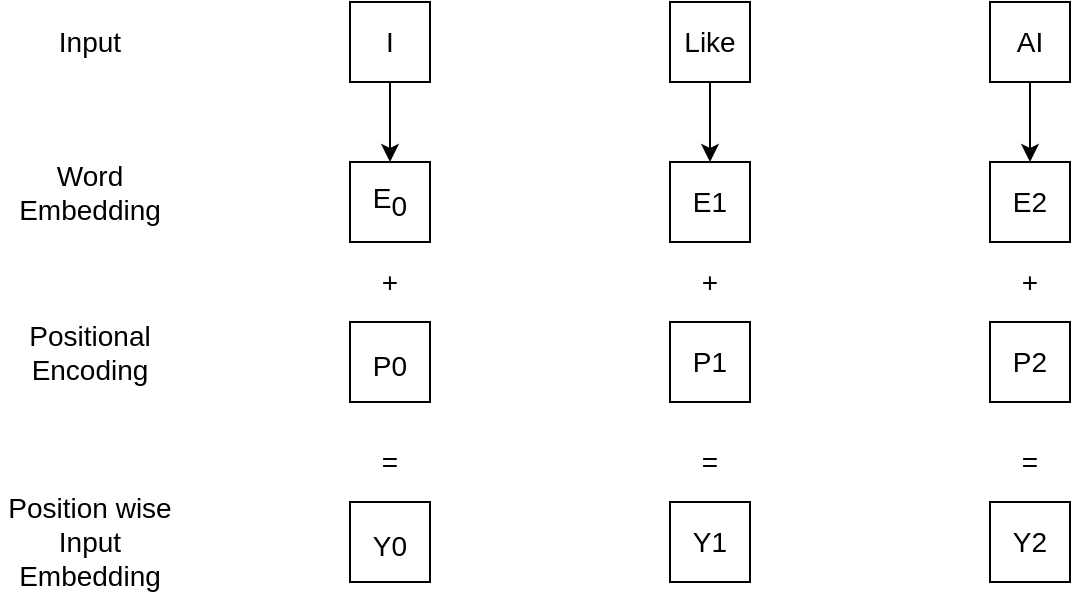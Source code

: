 <mxfile version="24.7.8">
  <diagram name="Page-1" id="mckuQlDfy4MlW3pIsDOs">
    <mxGraphModel dx="1114" dy="793" grid="1" gridSize="10" guides="1" tooltips="1" connect="1" arrows="1" fold="1" page="1" pageScale="1" pageWidth="1100" pageHeight="1700" math="0" shadow="0">
      <root>
        <mxCell id="0" />
        <mxCell id="1" parent="0" />
        <mxCell id="qZhcR_NaEPNFo7KSezJ--13" style="edgeStyle=orthogonalEdgeStyle;rounded=0;orthogonalLoop=1;jettySize=auto;html=1;entryX=0.5;entryY=0;entryDx=0;entryDy=0;fontSize=14;" edge="1" parent="1" source="qZhcR_NaEPNFo7KSezJ--1" target="qZhcR_NaEPNFo7KSezJ--6">
          <mxGeometry relative="1" as="geometry" />
        </mxCell>
        <mxCell id="qZhcR_NaEPNFo7KSezJ--1" value="I" style="rounded=0;whiteSpace=wrap;html=1;fontSize=14;" vertex="1" parent="1">
          <mxGeometry x="200" y="160" width="40" height="40" as="geometry" />
        </mxCell>
        <mxCell id="qZhcR_NaEPNFo7KSezJ--14" style="edgeStyle=orthogonalEdgeStyle;rounded=0;orthogonalLoop=1;jettySize=auto;html=1;entryX=0.5;entryY=0;entryDx=0;entryDy=0;fontSize=14;" edge="1" parent="1" source="qZhcR_NaEPNFo7KSezJ--2" target="qZhcR_NaEPNFo7KSezJ--7">
          <mxGeometry relative="1" as="geometry" />
        </mxCell>
        <mxCell id="qZhcR_NaEPNFo7KSezJ--2" value="Like" style="rounded=0;whiteSpace=wrap;html=1;fontSize=14;" vertex="1" parent="1">
          <mxGeometry x="360" y="160" width="40" height="40" as="geometry" />
        </mxCell>
        <mxCell id="qZhcR_NaEPNFo7KSezJ--15" style="edgeStyle=orthogonalEdgeStyle;rounded=0;orthogonalLoop=1;jettySize=auto;html=1;entryX=0.5;entryY=0;entryDx=0;entryDy=0;fontSize=14;" edge="1" parent="1" source="qZhcR_NaEPNFo7KSezJ--3" target="qZhcR_NaEPNFo7KSezJ--8">
          <mxGeometry relative="1" as="geometry" />
        </mxCell>
        <mxCell id="qZhcR_NaEPNFo7KSezJ--3" value="AI" style="rounded=0;whiteSpace=wrap;html=1;fontSize=14;" vertex="1" parent="1">
          <mxGeometry x="520" y="160" width="40" height="40" as="geometry" />
        </mxCell>
        <mxCell id="qZhcR_NaEPNFo7KSezJ--4" value="Input" style="text;html=1;align=center;verticalAlign=middle;whiteSpace=wrap;rounded=0;fontSize=14;" vertex="1" parent="1">
          <mxGeometry x="40" y="165" width="60" height="30" as="geometry" />
        </mxCell>
        <mxCell id="qZhcR_NaEPNFo7KSezJ--5" value="Word Embedding" style="text;html=1;align=center;verticalAlign=middle;whiteSpace=wrap;rounded=0;fontSize=14;" vertex="1" parent="1">
          <mxGeometry x="40" y="240" width="60" height="30" as="geometry" />
        </mxCell>
        <mxCell id="qZhcR_NaEPNFo7KSezJ--6" value="E&lt;sub style=&quot;font-size: 14px;&quot;&gt;0&lt;/sub&gt;" style="rounded=0;whiteSpace=wrap;html=1;fontSize=14;" vertex="1" parent="1">
          <mxGeometry x="200" y="240" width="40" height="40" as="geometry" />
        </mxCell>
        <mxCell id="qZhcR_NaEPNFo7KSezJ--7" value="E&lt;span style=&quot;font-size: 14px;&quot;&gt;1&lt;/span&gt;" style="rounded=0;whiteSpace=wrap;html=1;fontSize=14;" vertex="1" parent="1">
          <mxGeometry x="360" y="240" width="40" height="40" as="geometry" />
        </mxCell>
        <mxCell id="qZhcR_NaEPNFo7KSezJ--8" value="E&lt;span style=&quot;font-size: 14px;&quot;&gt;2&lt;/span&gt;" style="rounded=0;whiteSpace=wrap;html=1;fontSize=14;" vertex="1" parent="1">
          <mxGeometry x="520" y="240" width="40" height="40" as="geometry" />
        </mxCell>
        <mxCell id="qZhcR_NaEPNFo7KSezJ--9" value="Positional Encoding" style="text;html=1;align=center;verticalAlign=middle;whiteSpace=wrap;rounded=0;fontSize=14;" vertex="1" parent="1">
          <mxGeometry x="40" y="320" width="60" height="30" as="geometry" />
        </mxCell>
        <mxCell id="qZhcR_NaEPNFo7KSezJ--10" value="&lt;sub style=&quot;font-size: 14px;&quot;&gt;&lt;span style=&quot;font-size: 14px;&quot;&gt;P&lt;/span&gt;0&lt;/sub&gt;" style="rounded=0;whiteSpace=wrap;html=1;fontSize=14;" vertex="1" parent="1">
          <mxGeometry x="200" y="320" width="40" height="40" as="geometry" />
        </mxCell>
        <mxCell id="qZhcR_NaEPNFo7KSezJ--11" value="P&lt;span style=&quot;font-size: 14px;&quot;&gt;1&lt;/span&gt;" style="rounded=0;whiteSpace=wrap;html=1;fontSize=14;" vertex="1" parent="1">
          <mxGeometry x="360" y="320" width="40" height="40" as="geometry" />
        </mxCell>
        <mxCell id="qZhcR_NaEPNFo7KSezJ--12" value="P&lt;span style=&quot;font-size: 14px;&quot;&gt;2&lt;/span&gt;" style="rounded=0;whiteSpace=wrap;html=1;fontSize=14;" vertex="1" parent="1">
          <mxGeometry x="520" y="320" width="40" height="40" as="geometry" />
        </mxCell>
        <mxCell id="qZhcR_NaEPNFo7KSezJ--16" value="+" style="text;html=1;align=center;verticalAlign=middle;whiteSpace=wrap;rounded=0;fontSize=14;" vertex="1" parent="1">
          <mxGeometry x="200" y="290" width="40" height="20" as="geometry" />
        </mxCell>
        <mxCell id="qZhcR_NaEPNFo7KSezJ--17" value="+" style="text;html=1;align=center;verticalAlign=middle;whiteSpace=wrap;rounded=0;fontSize=14;" vertex="1" parent="1">
          <mxGeometry x="360" y="290" width="40" height="20" as="geometry" />
        </mxCell>
        <mxCell id="qZhcR_NaEPNFo7KSezJ--18" value="+" style="text;html=1;align=center;verticalAlign=middle;whiteSpace=wrap;rounded=0;fontSize=14;" vertex="1" parent="1">
          <mxGeometry x="520" y="290" width="40" height="20" as="geometry" />
        </mxCell>
        <mxCell id="qZhcR_NaEPNFo7KSezJ--19" value="Position wise Input Embedding" style="text;html=1;align=center;verticalAlign=middle;whiteSpace=wrap;rounded=0;fontSize=14;" vertex="1" parent="1">
          <mxGeometry x="25" y="400" width="90" height="60" as="geometry" />
        </mxCell>
        <mxCell id="qZhcR_NaEPNFo7KSezJ--20" value="&lt;sub style=&quot;font-size: 14px;&quot;&gt;&lt;span style=&quot;font-size: 14px;&quot;&gt;Y&lt;/span&gt;0&lt;/sub&gt;" style="rounded=0;whiteSpace=wrap;html=1;fontSize=14;" vertex="1" parent="1">
          <mxGeometry x="200" y="410" width="40" height="40" as="geometry" />
        </mxCell>
        <mxCell id="qZhcR_NaEPNFo7KSezJ--21" value="Y&lt;span style=&quot;font-size: 14px;&quot;&gt;1&lt;/span&gt;" style="rounded=0;whiteSpace=wrap;html=1;fontSize=14;" vertex="1" parent="1">
          <mxGeometry x="360" y="410" width="40" height="40" as="geometry" />
        </mxCell>
        <mxCell id="qZhcR_NaEPNFo7KSezJ--22" value="Y&lt;span style=&quot;font-size: 14px;&quot;&gt;2&lt;/span&gt;" style="rounded=0;whiteSpace=wrap;html=1;fontSize=14;" vertex="1" parent="1">
          <mxGeometry x="520" y="410" width="40" height="40" as="geometry" />
        </mxCell>
        <mxCell id="qZhcR_NaEPNFo7KSezJ--23" value="=" style="text;html=1;align=center;verticalAlign=middle;whiteSpace=wrap;rounded=0;fontSize=14;" vertex="1" parent="1">
          <mxGeometry x="200" y="380" width="40" height="20" as="geometry" />
        </mxCell>
        <mxCell id="qZhcR_NaEPNFo7KSezJ--24" value="=" style="text;html=1;align=center;verticalAlign=middle;whiteSpace=wrap;rounded=0;fontSize=14;" vertex="1" parent="1">
          <mxGeometry x="360" y="380" width="40" height="20" as="geometry" />
        </mxCell>
        <mxCell id="qZhcR_NaEPNFo7KSezJ--25" value="=" style="text;html=1;align=center;verticalAlign=middle;whiteSpace=wrap;rounded=0;fontSize=14;" vertex="1" parent="1">
          <mxGeometry x="520" y="380" width="40" height="20" as="geometry" />
        </mxCell>
      </root>
    </mxGraphModel>
  </diagram>
</mxfile>
